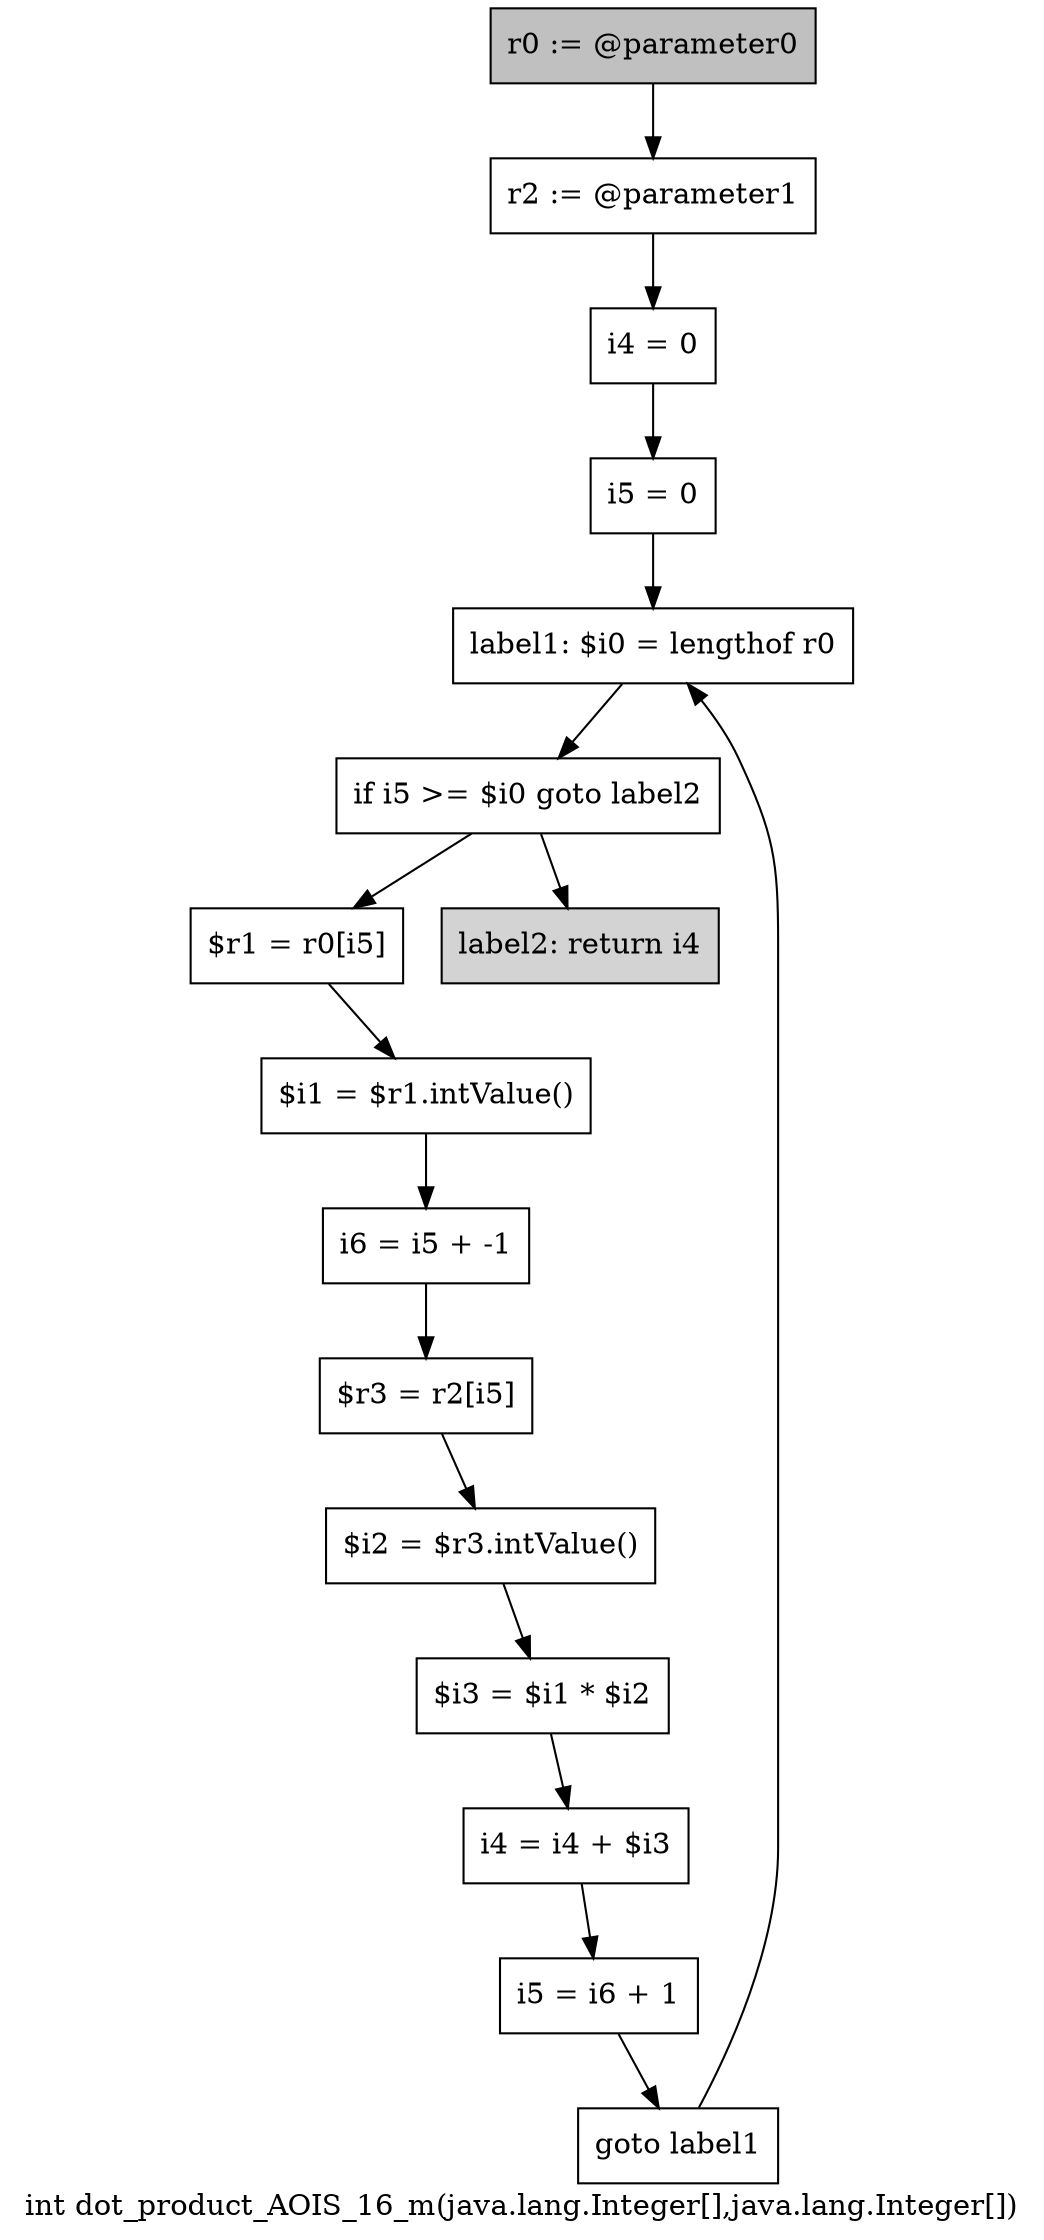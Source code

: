 digraph "int dot_product_AOIS_16_m(java.lang.Integer[],java.lang.Integer[])" {
    label="int dot_product_AOIS_16_m(java.lang.Integer[],java.lang.Integer[])";
    node [shape=box];
    "0" [style=filled,fillcolor=gray,label="r0 := @parameter0",];
    "1" [label="r2 := @parameter1",];
    "0"->"1";
    "2" [label="i4 = 0",];
    "1"->"2";
    "3" [label="i5 = 0",];
    "2"->"3";
    "4" [label="label1: $i0 = lengthof r0",];
    "3"->"4";
    "5" [label="if i5 >= $i0 goto label2",];
    "4"->"5";
    "6" [label="$r1 = r0[i5]",];
    "5"->"6";
    "15" [style=filled,fillcolor=lightgray,label="label2: return i4",];
    "5"->"15";
    "7" [label="$i1 = $r1.intValue()",];
    "6"->"7";
    "8" [label="i6 = i5 + -1",];
    "7"->"8";
    "9" [label="$r3 = r2[i5]",];
    "8"->"9";
    "10" [label="$i2 = $r3.intValue()",];
    "9"->"10";
    "11" [label="$i3 = $i1 * $i2",];
    "10"->"11";
    "12" [label="i4 = i4 + $i3",];
    "11"->"12";
    "13" [label="i5 = i6 + 1",];
    "12"->"13";
    "14" [label="goto label1",];
    "13"->"14";
    "14"->"4";
}
